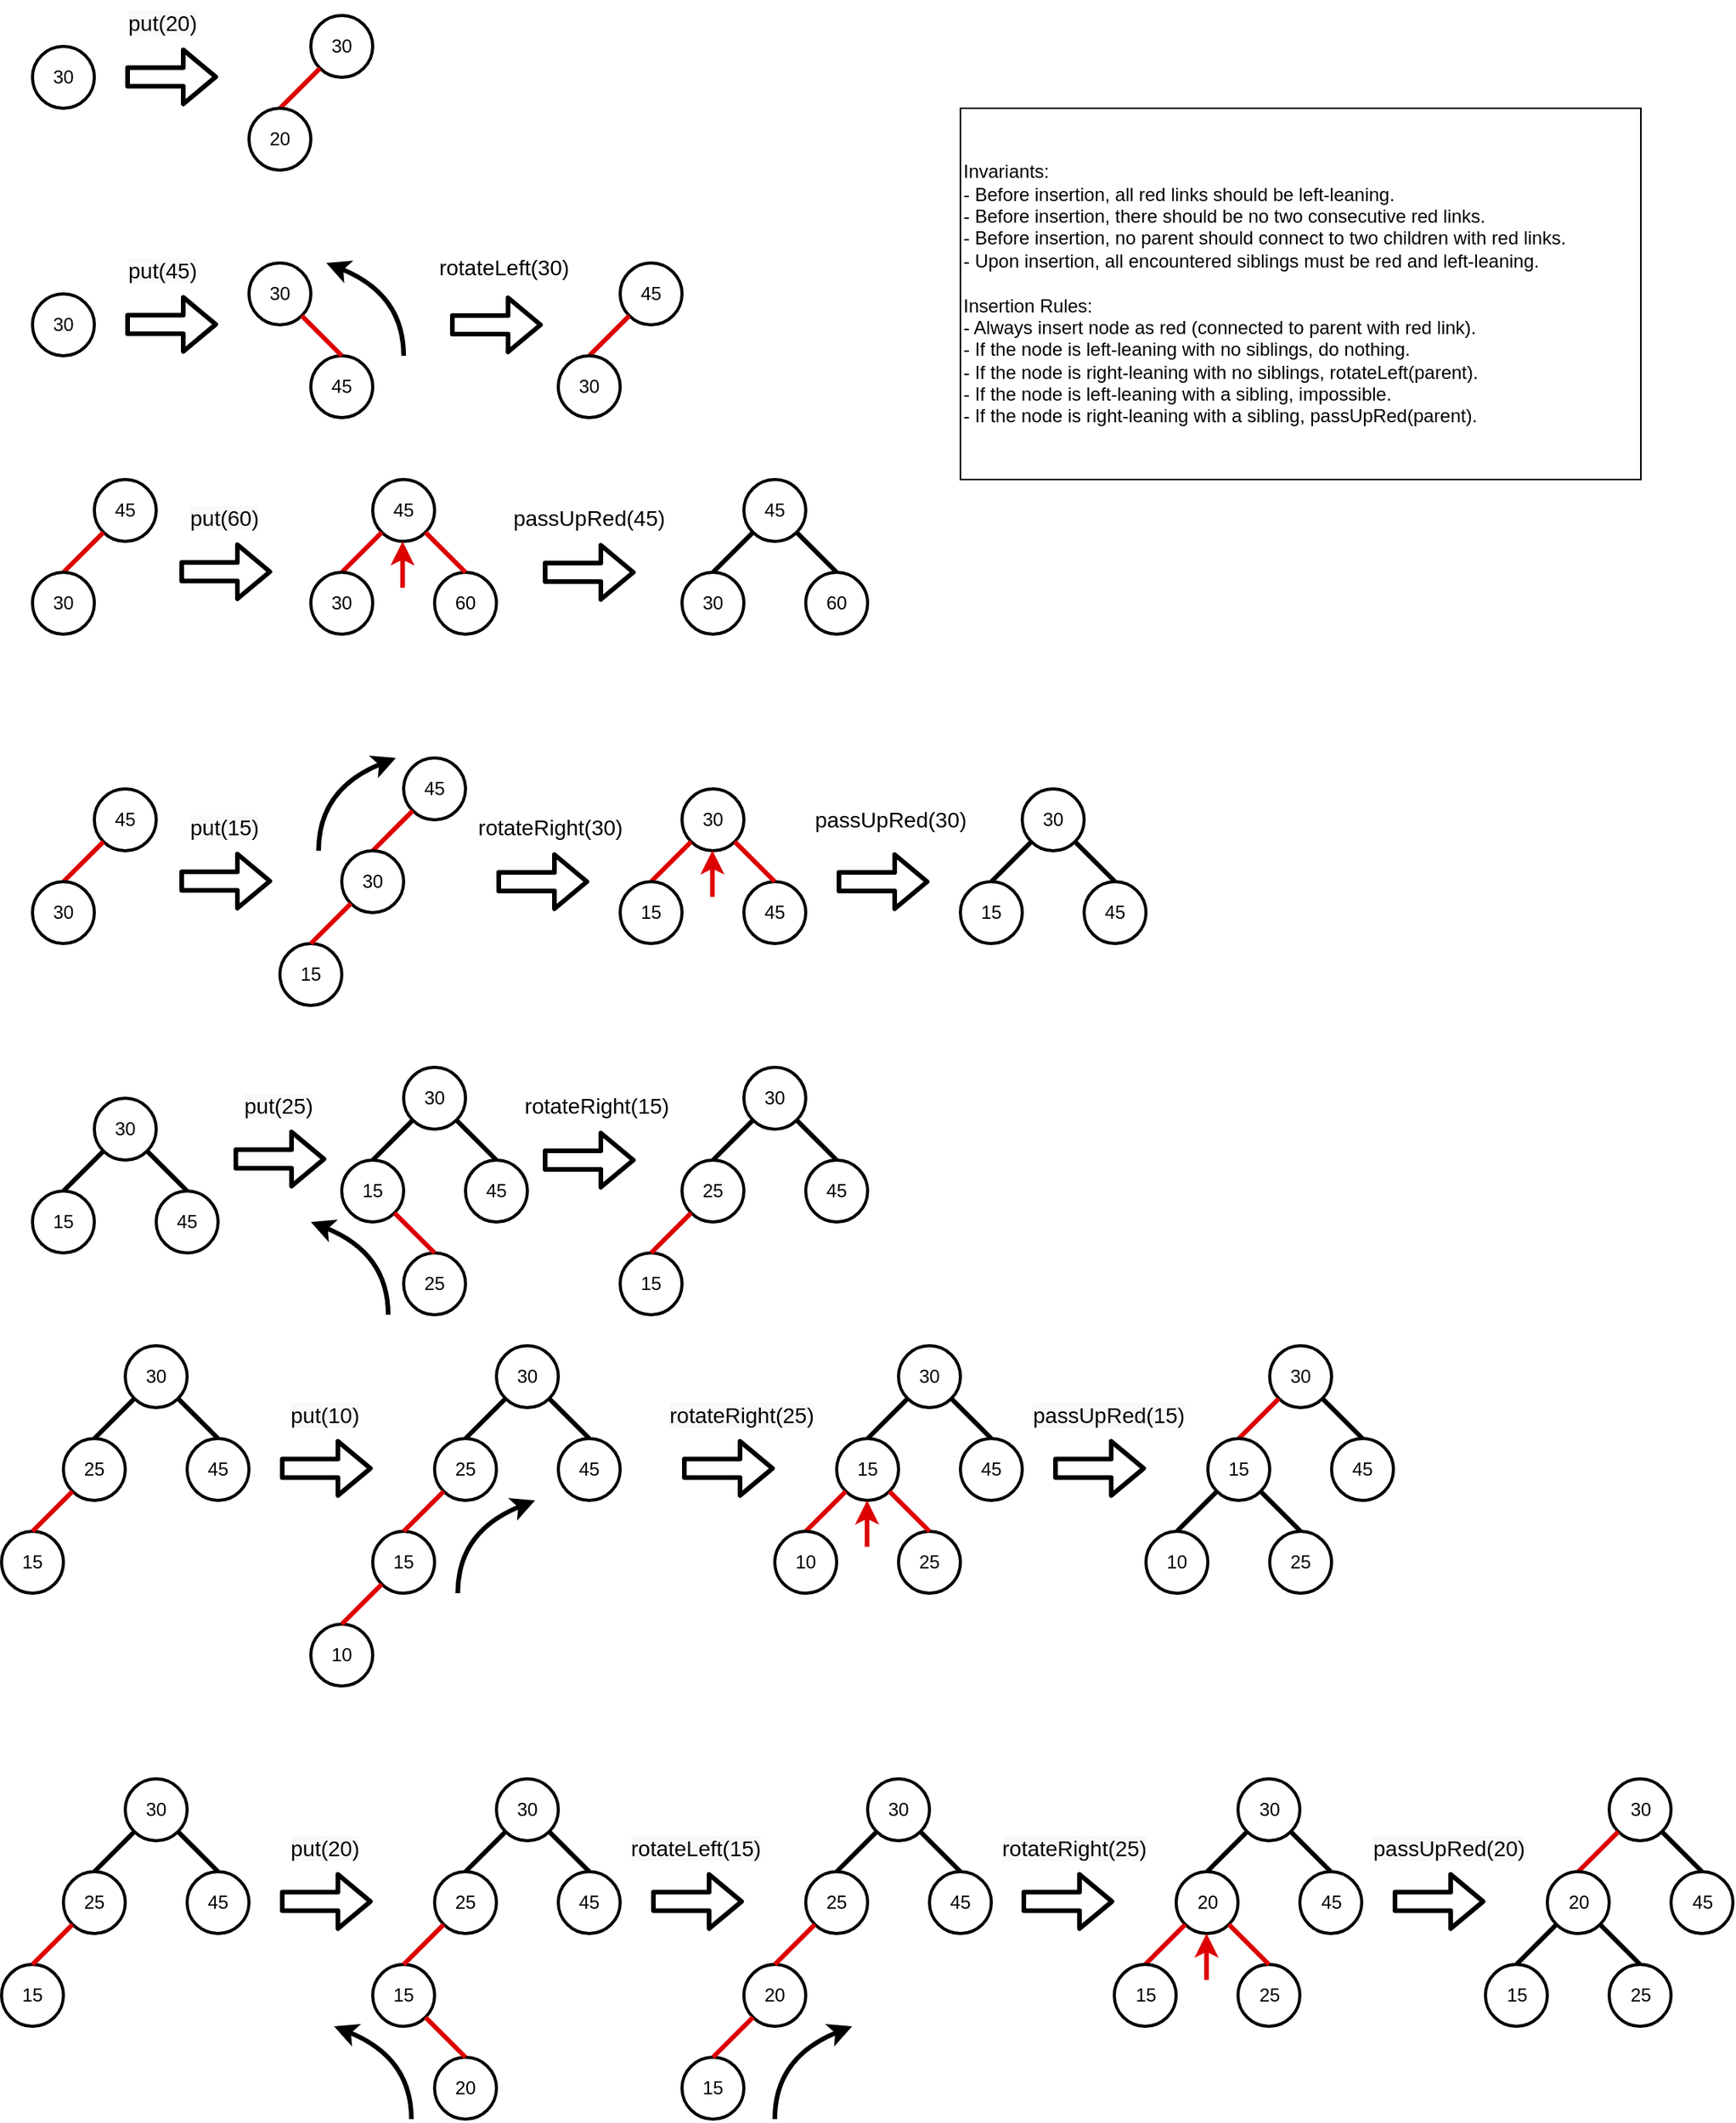 <mxfile version="13.9.9" type="device"><diagram id="bsQMUrDXSN89u2eMuQvf" name="Page-1"><mxGraphModel dx="1943" dy="1231" grid="1" gridSize="10" guides="1" tooltips="1" connect="1" arrows="1" fold="1" page="1" pageScale="1" pageWidth="850" pageHeight="1100" math="0" shadow="0"><root><mxCell id="0"/><mxCell id="1" parent="0"/><mxCell id="Py0vGbKLmFotTB_f6QZf-1" value="30" style="ellipse;whiteSpace=wrap;html=1;aspect=fixed;strokeWidth=2;fillColor=#FFFFFF;" parent="1" vertex="1"><mxGeometry x="180" y="220" width="40" height="40" as="geometry"/></mxCell><mxCell id="Py0vGbKLmFotTB_f6QZf-3" value="45" style="ellipse;whiteSpace=wrap;html=1;aspect=fixed;strokeWidth=2;fillColor=#FFFFFF;" parent="1" vertex="1"><mxGeometry x="220" y="280" width="40" height="40" as="geometry"/></mxCell><mxCell id="Py0vGbKLmFotTB_f6QZf-4" value="" style="endArrow=none;html=1;exitX=1;exitY=1;exitDx=0;exitDy=0;entryX=0.5;entryY=0;entryDx=0;entryDy=0;endSize=6;startSize=6;jumpSize=6;strokeWidth=3;fillColor=#ffcccc;strokeColor=#DD0000;" parent="1" source="Py0vGbKLmFotTB_f6QZf-1" target="Py0vGbKLmFotTB_f6QZf-3" edge="1"><mxGeometry width="50" height="50" relative="1" as="geometry"><mxPoint x="505.142" y="264.142" as="sourcePoint"/><mxPoint x="531" y="290" as="targetPoint"/></mxGeometry></mxCell><mxCell id="Py0vGbKLmFotTB_f6QZf-5" value="" style="curved=1;endArrow=classic;html=1;strokeColor=#000000;strokeWidth=3;" parent="1" edge="1"><mxGeometry width="50" height="50" relative="1" as="geometry"><mxPoint x="280" y="280" as="sourcePoint"/><mxPoint x="230" y="220" as="targetPoint"/><Array as="points"><mxPoint x="280" y="240"/></Array></mxGeometry></mxCell><mxCell id="Py0vGbKLmFotTB_f6QZf-6" value="30" style="ellipse;whiteSpace=wrap;html=1;aspect=fixed;strokeWidth=2;fillColor=#FFFFFF;" parent="1" vertex="1"><mxGeometry x="220" y="60" width="40" height="40" as="geometry"/></mxCell><mxCell id="Py0vGbKLmFotTB_f6QZf-7" value="" style="endArrow=none;html=1;exitX=0;exitY=1;exitDx=0;exitDy=0;entryX=0.5;entryY=0;entryDx=0;entryDy=0;endSize=6;startSize=6;jumpSize=6;strokeWidth=3;fillColor=#ffcccc;strokeColor=#DD0000;" parent="1" source="Py0vGbKLmFotTB_f6QZf-6" target="Py0vGbKLmFotTB_f6QZf-8" edge="1"><mxGeometry width="50" height="50" relative="1" as="geometry"><mxPoint x="189.142" y="100.002" as="sourcePoint"/><mxPoint x="215" y="125.86" as="targetPoint"/></mxGeometry></mxCell><mxCell id="Py0vGbKLmFotTB_f6QZf-8" value="20" style="ellipse;whiteSpace=wrap;html=1;aspect=fixed;strokeWidth=2;fillColor=#FFFFFF;" parent="1" vertex="1"><mxGeometry x="180" y="120" width="40" height="40" as="geometry"/></mxCell><mxCell id="MnmC8dFwxQ4FIdvmhDhU-1" value="" style="shape=flexArrow;endArrow=classic;html=1;strokeColor=#000000;strokeWidth=3;" parent="1" edge="1"><mxGeometry width="50" height="50" relative="1" as="geometry"><mxPoint x="310" y="260.0" as="sourcePoint"/><mxPoint x="370" y="260.0" as="targetPoint"/></mxGeometry></mxCell><mxCell id="MnmC8dFwxQ4FIdvmhDhU-6" value="45" style="ellipse;whiteSpace=wrap;html=1;aspect=fixed;strokeWidth=2;fillColor=#FFFFFF;" parent="1" vertex="1"><mxGeometry x="420" y="220" width="40" height="40" as="geometry"/></mxCell><mxCell id="MnmC8dFwxQ4FIdvmhDhU-7" value="" style="endArrow=none;html=1;exitX=0;exitY=1;exitDx=0;exitDy=0;entryX=0.5;entryY=0;entryDx=0;entryDy=0;endSize=6;startSize=6;jumpSize=6;strokeWidth=3;fillColor=#ffcccc;strokeColor=#DD0000;" parent="1" source="MnmC8dFwxQ4FIdvmhDhU-6" target="MnmC8dFwxQ4FIdvmhDhU-8" edge="1"><mxGeometry width="50" height="50" relative="1" as="geometry"><mxPoint x="389.142" y="260.002" as="sourcePoint"/><mxPoint x="415" y="285.86" as="targetPoint"/></mxGeometry></mxCell><mxCell id="MnmC8dFwxQ4FIdvmhDhU-8" value="30" style="ellipse;whiteSpace=wrap;html=1;aspect=fixed;strokeWidth=2;fillColor=#FFFFFF;" parent="1" vertex="1"><mxGeometry x="380" y="280" width="40" height="40" as="geometry"/></mxCell><mxCell id="MnmC8dFwxQ4FIdvmhDhU-9" value="45" style="ellipse;whiteSpace=wrap;html=1;aspect=fixed;strokeWidth=2;fillColor=#FFFFFF;" parent="1" vertex="1"><mxGeometry x="260" y="360" width="40" height="40" as="geometry"/></mxCell><mxCell id="MnmC8dFwxQ4FIdvmhDhU-10" value="" style="endArrow=none;html=1;exitX=0;exitY=1;exitDx=0;exitDy=0;entryX=0.5;entryY=0;entryDx=0;entryDy=0;endSize=6;startSize=6;jumpSize=6;strokeWidth=3;fillColor=#ffcccc;strokeColor=#DD0000;" parent="1" source="MnmC8dFwxQ4FIdvmhDhU-9" target="MnmC8dFwxQ4FIdvmhDhU-11" edge="1"><mxGeometry width="50" height="50" relative="1" as="geometry"><mxPoint x="229.142" y="400.002" as="sourcePoint"/><mxPoint x="255" y="425.86" as="targetPoint"/></mxGeometry></mxCell><mxCell id="MnmC8dFwxQ4FIdvmhDhU-11" value="30" style="ellipse;whiteSpace=wrap;html=1;aspect=fixed;strokeWidth=2;fillColor=#FFFFFF;" parent="1" vertex="1"><mxGeometry x="220" y="420" width="40" height="40" as="geometry"/></mxCell><mxCell id="MnmC8dFwxQ4FIdvmhDhU-12" value="60" style="ellipse;whiteSpace=wrap;html=1;aspect=fixed;strokeWidth=2;fillColor=#FFFFFF;" parent="1" vertex="1"><mxGeometry x="300" y="420" width="40" height="40" as="geometry"/></mxCell><mxCell id="MnmC8dFwxQ4FIdvmhDhU-13" value="" style="endArrow=none;html=1;exitX=1;exitY=1;exitDx=0;exitDy=0;entryX=0.5;entryY=0;entryDx=0;entryDy=0;endSize=6;startSize=6;jumpSize=6;strokeWidth=3;fillColor=#ffcccc;strokeColor=#DD0000;" parent="1" source="MnmC8dFwxQ4FIdvmhDhU-9" target="MnmC8dFwxQ4FIdvmhDhU-12" edge="1"><mxGeometry width="50" height="50" relative="1" as="geometry"><mxPoint x="300.002" y="394.142" as="sourcePoint"/><mxPoint x="616.86" y="430" as="targetPoint"/></mxGeometry></mxCell><mxCell id="MnmC8dFwxQ4FIdvmhDhU-14" value="" style="shape=flexArrow;endArrow=classic;html=1;strokeColor=#000000;strokeWidth=3;" parent="1" edge="1"><mxGeometry width="50" height="50" relative="1" as="geometry"><mxPoint x="370" y="420" as="sourcePoint"/><mxPoint x="430" y="420" as="targetPoint"/></mxGeometry></mxCell><mxCell id="MnmC8dFwxQ4FIdvmhDhU-15" value="45" style="ellipse;whiteSpace=wrap;html=1;aspect=fixed;strokeWidth=2;fillColor=#FFFFFF;" parent="1" vertex="1"><mxGeometry x="500" y="360" width="40" height="40" as="geometry"/></mxCell><mxCell id="MnmC8dFwxQ4FIdvmhDhU-16" value="" style="endArrow=none;html=1;exitX=0;exitY=1;exitDx=0;exitDy=0;entryX=0.5;entryY=0;entryDx=0;entryDy=0;endSize=6;startSize=6;jumpSize=6;strokeWidth=3;fillColor=#ffcccc;" parent="1" source="MnmC8dFwxQ4FIdvmhDhU-15" target="MnmC8dFwxQ4FIdvmhDhU-17" edge="1"><mxGeometry width="50" height="50" relative="1" as="geometry"><mxPoint x="469.142" y="400.002" as="sourcePoint"/><mxPoint x="495" y="425.86" as="targetPoint"/></mxGeometry></mxCell><mxCell id="MnmC8dFwxQ4FIdvmhDhU-17" value="30" style="ellipse;whiteSpace=wrap;html=1;aspect=fixed;strokeWidth=2;fillColor=#FFFFFF;" parent="1" vertex="1"><mxGeometry x="460" y="420" width="40" height="40" as="geometry"/></mxCell><mxCell id="MnmC8dFwxQ4FIdvmhDhU-18" value="60" style="ellipse;whiteSpace=wrap;html=1;aspect=fixed;strokeWidth=2;fillColor=#FFFFFF;" parent="1" vertex="1"><mxGeometry x="540" y="420" width="40" height="40" as="geometry"/></mxCell><mxCell id="MnmC8dFwxQ4FIdvmhDhU-19" value="" style="endArrow=none;html=1;exitX=1;exitY=1;exitDx=0;exitDy=0;entryX=0.5;entryY=0;entryDx=0;entryDy=0;endSize=6;startSize=6;jumpSize=6;strokeWidth=3;fillColor=#ffcccc;" parent="1" source="MnmC8dFwxQ4FIdvmhDhU-15" target="MnmC8dFwxQ4FIdvmhDhU-18" edge="1"><mxGeometry width="50" height="50" relative="1" as="geometry"><mxPoint x="540.002" y="394.142" as="sourcePoint"/><mxPoint x="856.86" y="430" as="targetPoint"/></mxGeometry></mxCell><mxCell id="MnmC8dFwxQ4FIdvmhDhU-20" value="&lt;font style=&quot;font-size: 14px&quot;&gt;rotateLeft(30)&lt;/font&gt;" style="text;html=1;fillColor=none;align=center;verticalAlign=middle;whiteSpace=wrap;rounded=0;strokeWidth=1;" parent="1" vertex="1"><mxGeometry x="300" y="213" width="90" height="20" as="geometry"/></mxCell><mxCell id="MnmC8dFwxQ4FIdvmhDhU-21" value="&lt;font style=&quot;font-size: 14px&quot;&gt;passUpRed(45)&lt;/font&gt;" style="text;html=1;fillColor=none;align=center;verticalAlign=middle;whiteSpace=wrap;rounded=0;strokeWidth=1;" parent="1" vertex="1"><mxGeometry x="345" y="374.81" width="110" height="20" as="geometry"/></mxCell><mxCell id="bPNF3fMHdwWxDOFs5Jxe-2" value="45" style="ellipse;whiteSpace=wrap;html=1;aspect=fixed;strokeWidth=2;fillColor=#FFFFFF;" parent="1" vertex="1"><mxGeometry x="280" y="540" width="40" height="40" as="geometry"/></mxCell><mxCell id="bPNF3fMHdwWxDOFs5Jxe-3" value="" style="endArrow=none;html=1;exitX=0;exitY=1;exitDx=0;exitDy=0;entryX=0.5;entryY=0;entryDx=0;entryDy=0;endSize=6;startSize=6;jumpSize=6;strokeWidth=3;fillColor=#ffcccc;strokeColor=#DD0000;" parent="1" source="bPNF3fMHdwWxDOFs5Jxe-2" target="bPNF3fMHdwWxDOFs5Jxe-4" edge="1"><mxGeometry width="50" height="50" relative="1" as="geometry"><mxPoint x="249.142" y="580.002" as="sourcePoint"/><mxPoint x="275" y="605.86" as="targetPoint"/></mxGeometry></mxCell><mxCell id="bPNF3fMHdwWxDOFs5Jxe-4" value="30" style="ellipse;whiteSpace=wrap;html=1;aspect=fixed;strokeWidth=2;fillColor=#FFFFFF;" parent="1" vertex="1"><mxGeometry x="240" y="600" width="40" height="40" as="geometry"/></mxCell><mxCell id="bPNF3fMHdwWxDOFs5Jxe-5" value="15" style="ellipse;whiteSpace=wrap;html=1;aspect=fixed;strokeWidth=2;fillColor=#FFFFFF;" parent="1" vertex="1"><mxGeometry x="200" y="660" width="40" height="40" as="geometry"/></mxCell><mxCell id="bPNF3fMHdwWxDOFs5Jxe-6" value="" style="endArrow=none;html=1;exitX=0;exitY=1;exitDx=0;exitDy=0;entryX=0.5;entryY=0;entryDx=0;entryDy=0;endSize=6;startSize=6;jumpSize=6;strokeWidth=3;fillColor=#ffcccc;strokeColor=#DD0000;" parent="1" source="bPNF3fMHdwWxDOFs5Jxe-4" target="bPNF3fMHdwWxDOFs5Jxe-5" edge="1"><mxGeometry width="50" height="50" relative="1" as="geometry"><mxPoint x="295.858" y="584.142" as="sourcePoint"/><mxPoint x="270" y="610" as="targetPoint"/></mxGeometry></mxCell><mxCell id="bPNF3fMHdwWxDOFs5Jxe-7" value="" style="shape=flexArrow;endArrow=classic;html=1;strokeColor=#000000;strokeWidth=3;" parent="1" edge="1"><mxGeometry width="50" height="50" relative="1" as="geometry"><mxPoint x="340" y="620" as="sourcePoint"/><mxPoint x="400" y="620" as="targetPoint"/></mxGeometry></mxCell><mxCell id="bPNF3fMHdwWxDOFs5Jxe-8" value="&lt;font style=&quot;font-size: 14px&quot;&gt;rotateRight(30)&lt;/font&gt;" style="text;html=1;fillColor=none;align=center;verticalAlign=middle;whiteSpace=wrap;rounded=0;strokeWidth=1;" parent="1" vertex="1"><mxGeometry x="320" y="574.81" width="110" height="20" as="geometry"/></mxCell><mxCell id="bPNF3fMHdwWxDOFs5Jxe-9" value="30" style="ellipse;whiteSpace=wrap;html=1;aspect=fixed;strokeWidth=2;fillColor=#FFFFFF;" parent="1" vertex="1"><mxGeometry x="460" y="560" width="40" height="40" as="geometry"/></mxCell><mxCell id="bPNF3fMHdwWxDOFs5Jxe-10" value="" style="endArrow=none;html=1;exitX=0;exitY=1;exitDx=0;exitDy=0;entryX=0.5;entryY=0;entryDx=0;entryDy=0;endSize=6;startSize=6;jumpSize=6;strokeWidth=3;fillColor=#ffcccc;strokeColor=#DD0000;" parent="1" source="bPNF3fMHdwWxDOFs5Jxe-9" target="bPNF3fMHdwWxDOFs5Jxe-11" edge="1"><mxGeometry width="50" height="50" relative="1" as="geometry"><mxPoint x="429.142" y="600.002" as="sourcePoint"/><mxPoint x="455" y="625.86" as="targetPoint"/></mxGeometry></mxCell><mxCell id="bPNF3fMHdwWxDOFs5Jxe-11" value="15" style="ellipse;whiteSpace=wrap;html=1;aspect=fixed;strokeWidth=2;fillColor=#FFFFFF;" parent="1" vertex="1"><mxGeometry x="420" y="620" width="40" height="40" as="geometry"/></mxCell><mxCell id="bPNF3fMHdwWxDOFs5Jxe-12" value="45" style="ellipse;whiteSpace=wrap;html=1;aspect=fixed;strokeWidth=2;fillColor=#FFFFFF;" parent="1" vertex="1"><mxGeometry x="500" y="620" width="40" height="40" as="geometry"/></mxCell><mxCell id="bPNF3fMHdwWxDOFs5Jxe-13" value="" style="endArrow=none;html=1;exitX=1;exitY=1;exitDx=0;exitDy=0;entryX=0.5;entryY=0;entryDx=0;entryDy=0;endSize=6;startSize=6;jumpSize=6;strokeWidth=3;fillColor=#ffcccc;strokeColor=#DD0000;" parent="1" source="bPNF3fMHdwWxDOFs5Jxe-9" target="bPNF3fMHdwWxDOFs5Jxe-12" edge="1"><mxGeometry width="50" height="50" relative="1" as="geometry"><mxPoint x="500.002" y="594.142" as="sourcePoint"/><mxPoint x="816.86" y="630" as="targetPoint"/></mxGeometry></mxCell><mxCell id="bPNF3fMHdwWxDOFs5Jxe-14" value="" style="shape=flexArrow;endArrow=classic;html=1;strokeColor=#000000;strokeWidth=3;" parent="1" edge="1"><mxGeometry width="50" height="50" relative="1" as="geometry"><mxPoint x="560" y="620" as="sourcePoint"/><mxPoint x="620" y="620" as="targetPoint"/></mxGeometry></mxCell><mxCell id="bPNF3fMHdwWxDOFs5Jxe-15" value="30" style="ellipse;whiteSpace=wrap;html=1;aspect=fixed;strokeWidth=2;fillColor=#FFFFFF;" parent="1" vertex="1"><mxGeometry x="680" y="560" width="40" height="40" as="geometry"/></mxCell><mxCell id="bPNF3fMHdwWxDOFs5Jxe-16" value="" style="endArrow=none;html=1;exitX=0;exitY=1;exitDx=0;exitDy=0;entryX=0.5;entryY=0;entryDx=0;entryDy=0;endSize=6;startSize=6;jumpSize=6;strokeWidth=3;fillColor=#ffcccc;" parent="1" source="bPNF3fMHdwWxDOFs5Jxe-15" target="bPNF3fMHdwWxDOFs5Jxe-17" edge="1"><mxGeometry width="50" height="50" relative="1" as="geometry"><mxPoint x="649.142" y="600.002" as="sourcePoint"/><mxPoint x="675" y="625.86" as="targetPoint"/></mxGeometry></mxCell><mxCell id="bPNF3fMHdwWxDOFs5Jxe-17" value="15" style="ellipse;whiteSpace=wrap;html=1;aspect=fixed;strokeWidth=2;fillColor=#FFFFFF;" parent="1" vertex="1"><mxGeometry x="640" y="620" width="40" height="40" as="geometry"/></mxCell><mxCell id="bPNF3fMHdwWxDOFs5Jxe-18" value="45" style="ellipse;whiteSpace=wrap;html=1;aspect=fixed;strokeWidth=2;fillColor=#FFFFFF;" parent="1" vertex="1"><mxGeometry x="720" y="620" width="40" height="40" as="geometry"/></mxCell><mxCell id="bPNF3fMHdwWxDOFs5Jxe-19" value="" style="endArrow=none;html=1;exitX=1;exitY=1;exitDx=0;exitDy=0;entryX=0.5;entryY=0;entryDx=0;entryDy=0;endSize=6;startSize=6;jumpSize=6;strokeWidth=3;fillColor=#ffcccc;" parent="1" source="bPNF3fMHdwWxDOFs5Jxe-15" target="bPNF3fMHdwWxDOFs5Jxe-18" edge="1"><mxGeometry width="50" height="50" relative="1" as="geometry"><mxPoint x="720.002" y="594.142" as="sourcePoint"/><mxPoint x="1036.86" y="630" as="targetPoint"/></mxGeometry></mxCell><mxCell id="bPNF3fMHdwWxDOFs5Jxe-20" value="&lt;font style=&quot;font-size: 14px&quot;&gt;passUpRed(30)&lt;/font&gt;" style="text;html=1;fillColor=none;align=center;verticalAlign=middle;whiteSpace=wrap;rounded=0;strokeWidth=1;" parent="1" vertex="1"><mxGeometry x="540" y="570" width="110" height="20" as="geometry"/></mxCell><mxCell id="bPNF3fMHdwWxDOFs5Jxe-37" value="30" style="ellipse;whiteSpace=wrap;html=1;aspect=fixed;strokeWidth=2;fillColor=#FFFFFF;" parent="1" vertex="1"><mxGeometry x="40" y="80" width="40" height="40" as="geometry"/></mxCell><mxCell id="bPNF3fMHdwWxDOFs5Jxe-38" value="" style="shape=flexArrow;endArrow=classic;html=1;strokeColor=#000000;strokeWidth=3;" parent="1" edge="1"><mxGeometry width="50" height="50" relative="1" as="geometry"><mxPoint x="100" y="99.71" as="sourcePoint"/><mxPoint x="160" y="99.71" as="targetPoint"/></mxGeometry></mxCell><mxCell id="bPNF3fMHdwWxDOFs5Jxe-39" value="&lt;span style=&quot;color: rgb(0 , 0 , 0) ; font-family: &amp;#34;helvetica&amp;#34; ; font-size: 14px ; font-style: normal ; font-weight: 400 ; letter-spacing: normal ; text-align: center ; text-indent: 0px ; text-transform: none ; word-spacing: 0px ; background-color: rgb(248 , 249 , 250) ; display: inline ; float: none&quot;&gt;put(20)&lt;/span&gt;" style="text;whiteSpace=wrap;html=1;" parent="1" vertex="1"><mxGeometry x="100" y="50" width="50" height="30" as="geometry"/></mxCell><mxCell id="bPNF3fMHdwWxDOFs5Jxe-40" value="30" style="ellipse;whiteSpace=wrap;html=1;aspect=fixed;strokeWidth=2;fillColor=#FFFFFF;" parent="1" vertex="1"><mxGeometry x="40" y="240" width="40" height="40" as="geometry"/></mxCell><mxCell id="bPNF3fMHdwWxDOFs5Jxe-41" value="" style="shape=flexArrow;endArrow=classic;html=1;strokeColor=#000000;strokeWidth=3;" parent="1" edge="1"><mxGeometry width="50" height="50" relative="1" as="geometry"><mxPoint x="100" y="259.71" as="sourcePoint"/><mxPoint x="160" y="259.71" as="targetPoint"/></mxGeometry></mxCell><mxCell id="bPNF3fMHdwWxDOFs5Jxe-42" value="&lt;span style=&quot;color: rgb(0 , 0 , 0) ; font-family: &amp;#34;helvetica&amp;#34; ; font-size: 14px ; font-style: normal ; font-weight: 400 ; letter-spacing: normal ; text-align: center ; text-indent: 0px ; text-transform: none ; word-spacing: 0px ; background-color: rgb(248 , 249 , 250) ; display: inline ; float: none&quot;&gt;put(45)&lt;/span&gt;" style="text;whiteSpace=wrap;html=1;" parent="1" vertex="1"><mxGeometry x="100" y="210" width="50" height="30" as="geometry"/></mxCell><mxCell id="bPNF3fMHdwWxDOFs5Jxe-43" value="45" style="ellipse;whiteSpace=wrap;html=1;aspect=fixed;strokeWidth=2;fillColor=#FFFFFF;" parent="1" vertex="1"><mxGeometry x="80" y="360" width="40" height="40" as="geometry"/></mxCell><mxCell id="bPNF3fMHdwWxDOFs5Jxe-44" value="" style="endArrow=none;html=1;exitX=0;exitY=1;exitDx=0;exitDy=0;entryX=0.5;entryY=0;entryDx=0;entryDy=0;endSize=6;startSize=6;jumpSize=6;strokeWidth=3;fillColor=#ffcccc;strokeColor=#DD0000;" parent="1" source="bPNF3fMHdwWxDOFs5Jxe-43" target="bPNF3fMHdwWxDOFs5Jxe-45" edge="1"><mxGeometry width="50" height="50" relative="1" as="geometry"><mxPoint x="49.142" y="400.002" as="sourcePoint"/><mxPoint x="75" y="425.86" as="targetPoint"/></mxGeometry></mxCell><mxCell id="bPNF3fMHdwWxDOFs5Jxe-45" value="30" style="ellipse;whiteSpace=wrap;html=1;aspect=fixed;strokeWidth=2;fillColor=#FFFFFF;" parent="1" vertex="1"><mxGeometry x="40" y="420" width="40" height="40" as="geometry"/></mxCell><mxCell id="bPNF3fMHdwWxDOFs5Jxe-46" value="" style="shape=flexArrow;endArrow=classic;html=1;strokeColor=#000000;strokeWidth=3;" parent="1" edge="1"><mxGeometry width="50" height="50" relative="1" as="geometry"><mxPoint x="135" y="419.6" as="sourcePoint"/><mxPoint x="195" y="419.6" as="targetPoint"/></mxGeometry></mxCell><mxCell id="bPNF3fMHdwWxDOFs5Jxe-47" value="&lt;span style=&quot;color: rgb(0 , 0 , 0) ; font-family: &amp;#34;helvetica&amp;#34; ; font-size: 14px ; font-style: normal ; font-weight: 400 ; letter-spacing: normal ; text-align: center ; text-indent: 0px ; text-transform: none ; word-spacing: 0px ; background-color: rgb(248 , 249 , 250) ; display: inline ; float: none&quot;&gt;put(60)&lt;/span&gt;" style="text;whiteSpace=wrap;html=1;" parent="1" vertex="1"><mxGeometry x="140" y="369.81" width="50" height="30" as="geometry"/></mxCell><mxCell id="bPNF3fMHdwWxDOFs5Jxe-49" value="45" style="ellipse;whiteSpace=wrap;html=1;aspect=fixed;strokeWidth=2;fillColor=#FFFFFF;" parent="1" vertex="1"><mxGeometry x="80" y="560" width="40" height="40" as="geometry"/></mxCell><mxCell id="bPNF3fMHdwWxDOFs5Jxe-50" value="" style="endArrow=none;html=1;exitX=0;exitY=1;exitDx=0;exitDy=0;entryX=0.5;entryY=0;entryDx=0;entryDy=0;endSize=6;startSize=6;jumpSize=6;strokeWidth=3;fillColor=#ffcccc;strokeColor=#DD0000;" parent="1" source="bPNF3fMHdwWxDOFs5Jxe-49" target="bPNF3fMHdwWxDOFs5Jxe-51" edge="1"><mxGeometry width="50" height="50" relative="1" as="geometry"><mxPoint x="49.142" y="600.002" as="sourcePoint"/><mxPoint x="75" y="625.86" as="targetPoint"/></mxGeometry></mxCell><mxCell id="bPNF3fMHdwWxDOFs5Jxe-51" value="30" style="ellipse;whiteSpace=wrap;html=1;aspect=fixed;strokeWidth=2;fillColor=#FFFFFF;" parent="1" vertex="1"><mxGeometry x="40" y="620" width="40" height="40" as="geometry"/></mxCell><mxCell id="bPNF3fMHdwWxDOFs5Jxe-52" value="" style="shape=flexArrow;endArrow=classic;html=1;strokeColor=#000000;strokeWidth=3;" parent="1" edge="1"><mxGeometry width="50" height="50" relative="1" as="geometry"><mxPoint x="135" y="619.6" as="sourcePoint"/><mxPoint x="195" y="619.6" as="targetPoint"/></mxGeometry></mxCell><mxCell id="bPNF3fMHdwWxDOFs5Jxe-53" value="&lt;span style=&quot;color: rgb(0 , 0 , 0) ; font-family: &amp;#34;helvetica&amp;#34; ; font-size: 14px ; font-style: normal ; font-weight: 400 ; letter-spacing: normal ; text-align: center ; text-indent: 0px ; text-transform: none ; word-spacing: 0px ; background-color: rgb(248 , 249 , 250) ; display: inline ; float: none&quot;&gt;put(15)&lt;/span&gt;" style="text;whiteSpace=wrap;html=1;" parent="1" vertex="1"><mxGeometry x="140" y="569.81" width="50" height="30" as="geometry"/></mxCell><mxCell id="bPNF3fMHdwWxDOFs5Jxe-59" value="30" style="ellipse;whiteSpace=wrap;html=1;aspect=fixed;strokeWidth=2;fillColor=#FFFFFF;" parent="1" vertex="1"><mxGeometry x="80" y="760" width="40" height="40" as="geometry"/></mxCell><mxCell id="bPNF3fMHdwWxDOFs5Jxe-60" value="" style="endArrow=none;html=1;exitX=0;exitY=1;exitDx=0;exitDy=0;entryX=0.5;entryY=0;entryDx=0;entryDy=0;endSize=6;startSize=6;jumpSize=6;strokeWidth=3;fillColor=#ffcccc;" parent="1" source="bPNF3fMHdwWxDOFs5Jxe-59" target="bPNF3fMHdwWxDOFs5Jxe-61" edge="1"><mxGeometry width="50" height="50" relative="1" as="geometry"><mxPoint x="49.142" y="800.002" as="sourcePoint"/><mxPoint x="75" y="825.86" as="targetPoint"/></mxGeometry></mxCell><mxCell id="bPNF3fMHdwWxDOFs5Jxe-61" value="15" style="ellipse;whiteSpace=wrap;html=1;aspect=fixed;strokeWidth=2;fillColor=#FFFFFF;" parent="1" vertex="1"><mxGeometry x="40" y="820" width="40" height="40" as="geometry"/></mxCell><mxCell id="bPNF3fMHdwWxDOFs5Jxe-62" value="45" style="ellipse;whiteSpace=wrap;html=1;aspect=fixed;strokeWidth=2;fillColor=#FFFFFF;" parent="1" vertex="1"><mxGeometry x="120" y="820" width="40" height="40" as="geometry"/></mxCell><mxCell id="bPNF3fMHdwWxDOFs5Jxe-63" value="" style="endArrow=none;html=1;exitX=1;exitY=1;exitDx=0;exitDy=0;entryX=0.5;entryY=0;entryDx=0;entryDy=0;endSize=6;startSize=6;jumpSize=6;strokeWidth=3;fillColor=#ffcccc;" parent="1" source="bPNF3fMHdwWxDOFs5Jxe-59" target="bPNF3fMHdwWxDOFs5Jxe-62" edge="1"><mxGeometry width="50" height="50" relative="1" as="geometry"><mxPoint x="120.002" y="794.142" as="sourcePoint"/><mxPoint x="436.86" y="830" as="targetPoint"/></mxGeometry></mxCell><mxCell id="bPNF3fMHdwWxDOFs5Jxe-64" value="" style="shape=flexArrow;endArrow=classic;html=1;strokeColor=#000000;strokeWidth=3;" parent="1" edge="1"><mxGeometry width="50" height="50" relative="1" as="geometry"><mxPoint x="170" y="799.31" as="sourcePoint"/><mxPoint x="230" y="799.31" as="targetPoint"/></mxGeometry></mxCell><mxCell id="bPNF3fMHdwWxDOFs5Jxe-65" value="&lt;span style=&quot;color: rgb(0 , 0 , 0) ; font-family: &amp;#34;helvetica&amp;#34; ; font-size: 14px ; font-style: normal ; font-weight: 400 ; letter-spacing: normal ; text-align: center ; text-indent: 0px ; text-transform: none ; word-spacing: 0px ; background-color: rgb(248 , 249 , 250) ; display: inline ; float: none&quot;&gt;put(25)&lt;/span&gt;" style="text;whiteSpace=wrap;html=1;" parent="1" vertex="1"><mxGeometry x="175" y="750" width="50" height="30" as="geometry"/></mxCell><mxCell id="bPNF3fMHdwWxDOFs5Jxe-66" value="30" style="ellipse;whiteSpace=wrap;html=1;aspect=fixed;strokeWidth=2;fillColor=#FFFFFF;" parent="1" vertex="1"><mxGeometry x="280" y="740" width="40" height="40" as="geometry"/></mxCell><mxCell id="bPNF3fMHdwWxDOFs5Jxe-67" value="" style="endArrow=none;html=1;exitX=0;exitY=1;exitDx=0;exitDy=0;entryX=0.5;entryY=0;entryDx=0;entryDy=0;endSize=6;startSize=6;jumpSize=6;strokeWidth=3;fillColor=#ffcccc;" parent="1" source="bPNF3fMHdwWxDOFs5Jxe-66" target="bPNF3fMHdwWxDOFs5Jxe-68" edge="1"><mxGeometry width="50" height="50" relative="1" as="geometry"><mxPoint x="249.142" y="780.002" as="sourcePoint"/><mxPoint x="275" y="805.86" as="targetPoint"/></mxGeometry></mxCell><mxCell id="bPNF3fMHdwWxDOFs5Jxe-68" value="15" style="ellipse;whiteSpace=wrap;html=1;aspect=fixed;strokeWidth=2;fillColor=#FFFFFF;" parent="1" vertex="1"><mxGeometry x="240" y="800" width="40" height="40" as="geometry"/></mxCell><mxCell id="bPNF3fMHdwWxDOFs5Jxe-69" value="45" style="ellipse;whiteSpace=wrap;html=1;aspect=fixed;strokeWidth=2;fillColor=#FFFFFF;" parent="1" vertex="1"><mxGeometry x="320" y="800" width="40" height="40" as="geometry"/></mxCell><mxCell id="bPNF3fMHdwWxDOFs5Jxe-70" value="" style="endArrow=none;html=1;exitX=1;exitY=1;exitDx=0;exitDy=0;entryX=0.5;entryY=0;entryDx=0;entryDy=0;endSize=6;startSize=6;jumpSize=6;strokeWidth=3;fillColor=#ffcccc;" parent="1" source="bPNF3fMHdwWxDOFs5Jxe-66" target="bPNF3fMHdwWxDOFs5Jxe-69" edge="1"><mxGeometry width="50" height="50" relative="1" as="geometry"><mxPoint x="320.002" y="774.142" as="sourcePoint"/><mxPoint x="636.86" y="810" as="targetPoint"/></mxGeometry></mxCell><mxCell id="bPNF3fMHdwWxDOFs5Jxe-71" value="25" style="ellipse;whiteSpace=wrap;html=1;aspect=fixed;strokeWidth=2;fillColor=#FFFFFF;" parent="1" vertex="1"><mxGeometry x="280" y="860" width="40" height="40" as="geometry"/></mxCell><mxCell id="bPNF3fMHdwWxDOFs5Jxe-72" value="" style="endArrow=none;html=1;exitX=1;exitY=1;exitDx=0;exitDy=0;entryX=0.5;entryY=0;entryDx=0;entryDy=0;endSize=6;startSize=6;jumpSize=6;strokeWidth=3;fillColor=#ffcccc;strokeColor=#DD0000;" parent="1" source="bPNF3fMHdwWxDOFs5Jxe-68" target="bPNF3fMHdwWxDOFs5Jxe-71" edge="1"><mxGeometry width="50" height="50" relative="1" as="geometry"><mxPoint x="274.142" y="840.002" as="sourcePoint"/><mxPoint x="596.86" y="875.86" as="targetPoint"/></mxGeometry></mxCell><mxCell id="bPNF3fMHdwWxDOFs5Jxe-73" value="" style="shape=flexArrow;endArrow=classic;html=1;strokeColor=#000000;strokeWidth=3;" parent="1" edge="1"><mxGeometry width="50" height="50" relative="1" as="geometry"><mxPoint x="370" y="800" as="sourcePoint"/><mxPoint x="430" y="800" as="targetPoint"/></mxGeometry></mxCell><mxCell id="bPNF3fMHdwWxDOFs5Jxe-74" value="&lt;font style=&quot;font-size: 14px&quot;&gt;rotateRight(15)&lt;/font&gt;" style="text;html=1;fillColor=none;align=center;verticalAlign=middle;whiteSpace=wrap;rounded=0;strokeWidth=1;" parent="1" vertex="1"><mxGeometry x="350" y="755" width="110" height="20" as="geometry"/></mxCell><mxCell id="bPNF3fMHdwWxDOFs5Jxe-75" value="30" style="ellipse;whiteSpace=wrap;html=1;aspect=fixed;strokeWidth=2;fillColor=#FFFFFF;" parent="1" vertex="1"><mxGeometry x="500" y="740" width="40" height="40" as="geometry"/></mxCell><mxCell id="bPNF3fMHdwWxDOFs5Jxe-76" value="" style="endArrow=none;html=1;exitX=0;exitY=1;exitDx=0;exitDy=0;entryX=0.5;entryY=0;entryDx=0;entryDy=0;endSize=6;startSize=6;jumpSize=6;strokeWidth=3;fillColor=#ffcccc;" parent="1" source="bPNF3fMHdwWxDOFs5Jxe-75" target="bPNF3fMHdwWxDOFs5Jxe-77" edge="1"><mxGeometry width="50" height="50" relative="1" as="geometry"><mxPoint x="469.142" y="780.002" as="sourcePoint"/><mxPoint x="495" y="805.86" as="targetPoint"/></mxGeometry></mxCell><mxCell id="bPNF3fMHdwWxDOFs5Jxe-77" value="25" style="ellipse;whiteSpace=wrap;html=1;aspect=fixed;strokeWidth=2;fillColor=#FFFFFF;" parent="1" vertex="1"><mxGeometry x="460" y="800" width="40" height="40" as="geometry"/></mxCell><mxCell id="bPNF3fMHdwWxDOFs5Jxe-78" value="45" style="ellipse;whiteSpace=wrap;html=1;aspect=fixed;strokeWidth=2;fillColor=#FFFFFF;" parent="1" vertex="1"><mxGeometry x="540" y="800" width="40" height="40" as="geometry"/></mxCell><mxCell id="bPNF3fMHdwWxDOFs5Jxe-79" value="" style="endArrow=none;html=1;exitX=1;exitY=1;exitDx=0;exitDy=0;entryX=0.5;entryY=0;entryDx=0;entryDy=0;endSize=6;startSize=6;jumpSize=6;strokeWidth=3;fillColor=#ffcccc;" parent="1" source="bPNF3fMHdwWxDOFs5Jxe-75" target="bPNF3fMHdwWxDOFs5Jxe-78" edge="1"><mxGeometry width="50" height="50" relative="1" as="geometry"><mxPoint x="540.002" y="774.142" as="sourcePoint"/><mxPoint x="856.86" y="810" as="targetPoint"/></mxGeometry></mxCell><mxCell id="bPNF3fMHdwWxDOFs5Jxe-80" value="15" style="ellipse;whiteSpace=wrap;html=1;aspect=fixed;strokeWidth=2;fillColor=#FFFFFF;" parent="1" vertex="1"><mxGeometry x="420" y="860" width="40" height="40" as="geometry"/></mxCell><mxCell id="bPNF3fMHdwWxDOFs5Jxe-81" value="" style="endArrow=none;html=1;entryX=0.5;entryY=0;entryDx=0;entryDy=0;endSize=6;startSize=6;jumpSize=6;strokeWidth=3;fillColor=#ffcccc;strokeColor=#DD0000;exitX=0;exitY=1;exitDx=0;exitDy=0;" parent="1" source="bPNF3fMHdwWxDOFs5Jxe-77" target="bPNF3fMHdwWxDOFs5Jxe-80" edge="1"><mxGeometry width="50" height="50" relative="1" as="geometry"><mxPoint x="501" y="831" as="sourcePoint"/><mxPoint x="570" y="805.86" as="targetPoint"/></mxGeometry></mxCell><mxCell id="bPNF3fMHdwWxDOFs5Jxe-82" value="30" style="ellipse;whiteSpace=wrap;html=1;aspect=fixed;strokeWidth=2;fillColor=#FFFFFF;" parent="1" vertex="1"><mxGeometry x="100" y="920" width="40" height="40" as="geometry"/></mxCell><mxCell id="bPNF3fMHdwWxDOFs5Jxe-83" value="" style="endArrow=none;html=1;exitX=0;exitY=1;exitDx=0;exitDy=0;entryX=0.5;entryY=0;entryDx=0;entryDy=0;endSize=6;startSize=6;jumpSize=6;strokeWidth=3;fillColor=#ffcccc;" parent="1" source="bPNF3fMHdwWxDOFs5Jxe-82" target="bPNF3fMHdwWxDOFs5Jxe-84" edge="1"><mxGeometry width="50" height="50" relative="1" as="geometry"><mxPoint x="69.142" y="960.002" as="sourcePoint"/><mxPoint x="95" y="985.86" as="targetPoint"/></mxGeometry></mxCell><mxCell id="bPNF3fMHdwWxDOFs5Jxe-84" value="25" style="ellipse;whiteSpace=wrap;html=1;aspect=fixed;strokeWidth=2;fillColor=#FFFFFF;" parent="1" vertex="1"><mxGeometry x="60" y="980" width="40" height="40" as="geometry"/></mxCell><mxCell id="bPNF3fMHdwWxDOFs5Jxe-85" value="45" style="ellipse;whiteSpace=wrap;html=1;aspect=fixed;strokeWidth=2;fillColor=#FFFFFF;" parent="1" vertex="1"><mxGeometry x="140" y="980" width="40" height="40" as="geometry"/></mxCell><mxCell id="bPNF3fMHdwWxDOFs5Jxe-86" value="" style="endArrow=none;html=1;exitX=1;exitY=1;exitDx=0;exitDy=0;entryX=0.5;entryY=0;entryDx=0;entryDy=0;endSize=6;startSize=6;jumpSize=6;strokeWidth=3;fillColor=#ffcccc;" parent="1" source="bPNF3fMHdwWxDOFs5Jxe-82" target="bPNF3fMHdwWxDOFs5Jxe-85" edge="1"><mxGeometry width="50" height="50" relative="1" as="geometry"><mxPoint x="140.002" y="954.142" as="sourcePoint"/><mxPoint x="456.86" y="990" as="targetPoint"/></mxGeometry></mxCell><mxCell id="bPNF3fMHdwWxDOFs5Jxe-87" value="15" style="ellipse;whiteSpace=wrap;html=1;aspect=fixed;strokeWidth=2;fillColor=#FFFFFF;" parent="1" vertex="1"><mxGeometry x="20" y="1040" width="40" height="40" as="geometry"/></mxCell><mxCell id="bPNF3fMHdwWxDOFs5Jxe-88" value="" style="endArrow=none;html=1;entryX=0.5;entryY=0;entryDx=0;entryDy=0;endSize=6;startSize=6;jumpSize=6;strokeWidth=3;fillColor=#ffcccc;strokeColor=#DD0000;exitX=0;exitY=1;exitDx=0;exitDy=0;" parent="1" source="bPNF3fMHdwWxDOFs5Jxe-84" target="bPNF3fMHdwWxDOFs5Jxe-87" edge="1"><mxGeometry width="50" height="50" relative="1" as="geometry"><mxPoint x="101" y="1011" as="sourcePoint"/><mxPoint x="170" y="985.86" as="targetPoint"/></mxGeometry></mxCell><mxCell id="bPNF3fMHdwWxDOFs5Jxe-89" value="" style="shape=flexArrow;endArrow=classic;html=1;strokeColor=#000000;strokeWidth=3;" parent="1" edge="1"><mxGeometry width="50" height="50" relative="1" as="geometry"><mxPoint x="200" y="999.31" as="sourcePoint"/><mxPoint x="260" y="999.31" as="targetPoint"/></mxGeometry></mxCell><mxCell id="bPNF3fMHdwWxDOFs5Jxe-90" value="&lt;span style=&quot;color: rgb(0 , 0 , 0) ; font-family: &amp;#34;helvetica&amp;#34; ; font-size: 14px ; font-style: normal ; font-weight: 400 ; letter-spacing: normal ; text-align: center ; text-indent: 0px ; text-transform: none ; word-spacing: 0px ; background-color: rgb(248 , 249 , 250) ; display: inline ; float: none&quot;&gt;put(10)&lt;/span&gt;" style="text;whiteSpace=wrap;html=1;" parent="1" vertex="1"><mxGeometry x="205" y="950" width="50" height="30" as="geometry"/></mxCell><mxCell id="bPNF3fMHdwWxDOFs5Jxe-91" value="30" style="ellipse;whiteSpace=wrap;html=1;aspect=fixed;strokeWidth=2;fillColor=#FFFFFF;" parent="1" vertex="1"><mxGeometry x="340" y="920" width="40" height="40" as="geometry"/></mxCell><mxCell id="bPNF3fMHdwWxDOFs5Jxe-92" value="" style="endArrow=none;html=1;exitX=0;exitY=1;exitDx=0;exitDy=0;entryX=0.5;entryY=0;entryDx=0;entryDy=0;endSize=6;startSize=6;jumpSize=6;strokeWidth=3;fillColor=#ffcccc;" parent="1" source="bPNF3fMHdwWxDOFs5Jxe-91" target="bPNF3fMHdwWxDOFs5Jxe-93" edge="1"><mxGeometry width="50" height="50" relative="1" as="geometry"><mxPoint x="309.142" y="960.002" as="sourcePoint"/><mxPoint x="335" y="985.86" as="targetPoint"/></mxGeometry></mxCell><mxCell id="bPNF3fMHdwWxDOFs5Jxe-93" value="25" style="ellipse;whiteSpace=wrap;html=1;aspect=fixed;strokeWidth=2;fillColor=#FFFFFF;" parent="1" vertex="1"><mxGeometry x="300" y="980" width="40" height="40" as="geometry"/></mxCell><mxCell id="bPNF3fMHdwWxDOFs5Jxe-94" value="45" style="ellipse;whiteSpace=wrap;html=1;aspect=fixed;strokeWidth=2;fillColor=#FFFFFF;" parent="1" vertex="1"><mxGeometry x="380" y="980" width="40" height="40" as="geometry"/></mxCell><mxCell id="bPNF3fMHdwWxDOFs5Jxe-95" value="" style="endArrow=none;html=1;exitX=1;exitY=1;exitDx=0;exitDy=0;entryX=0.5;entryY=0;entryDx=0;entryDy=0;endSize=6;startSize=6;jumpSize=6;strokeWidth=3;fillColor=#ffcccc;" parent="1" source="bPNF3fMHdwWxDOFs5Jxe-91" target="bPNF3fMHdwWxDOFs5Jxe-94" edge="1"><mxGeometry width="50" height="50" relative="1" as="geometry"><mxPoint x="380.002" y="954.142" as="sourcePoint"/><mxPoint x="696.86" y="990" as="targetPoint"/></mxGeometry></mxCell><mxCell id="bPNF3fMHdwWxDOFs5Jxe-96" value="15" style="ellipse;whiteSpace=wrap;html=1;aspect=fixed;strokeWidth=2;fillColor=#FFFFFF;" parent="1" vertex="1"><mxGeometry x="260" y="1040" width="40" height="40" as="geometry"/></mxCell><mxCell id="bPNF3fMHdwWxDOFs5Jxe-97" value="" style="endArrow=none;html=1;entryX=0.5;entryY=0;entryDx=0;entryDy=0;endSize=6;startSize=6;jumpSize=6;strokeWidth=3;fillColor=#ffcccc;strokeColor=#DD0000;exitX=0;exitY=1;exitDx=0;exitDy=0;" parent="1" source="bPNF3fMHdwWxDOFs5Jxe-93" target="bPNF3fMHdwWxDOFs5Jxe-96" edge="1"><mxGeometry width="50" height="50" relative="1" as="geometry"><mxPoint x="341" y="1011" as="sourcePoint"/><mxPoint x="410" y="985.86" as="targetPoint"/></mxGeometry></mxCell><mxCell id="bPNF3fMHdwWxDOFs5Jxe-98" value="10" style="ellipse;whiteSpace=wrap;html=1;aspect=fixed;strokeWidth=2;fillColor=#FFFFFF;" parent="1" vertex="1"><mxGeometry x="220" y="1100" width="40" height="40" as="geometry"/></mxCell><mxCell id="bPNF3fMHdwWxDOFs5Jxe-99" value="" style="endArrow=none;html=1;entryX=0.5;entryY=0;entryDx=0;entryDy=0;endSize=6;startSize=6;jumpSize=6;strokeWidth=3;fillColor=#ffcccc;strokeColor=#DD0000;exitX=0;exitY=1;exitDx=0;exitDy=0;" parent="1" source="bPNF3fMHdwWxDOFs5Jxe-96" target="bPNF3fMHdwWxDOFs5Jxe-98" edge="1"><mxGeometry width="50" height="50" relative="1" as="geometry"><mxPoint x="260" y="1050" as="sourcePoint"/><mxPoint x="370" y="1051.72" as="targetPoint"/></mxGeometry></mxCell><mxCell id="bPNF3fMHdwWxDOFs5Jxe-100" value="" style="shape=flexArrow;endArrow=classic;html=1;strokeColor=#000000;strokeWidth=3;" parent="1" edge="1"><mxGeometry width="50" height="50" relative="1" as="geometry"><mxPoint x="460" y="999.31" as="sourcePoint"/><mxPoint x="520" y="999.31" as="targetPoint"/></mxGeometry></mxCell><mxCell id="bPNF3fMHdwWxDOFs5Jxe-101" value="&lt;span style=&quot;color: rgb(0 , 0 , 0) ; font-family: &amp;#34;helvetica&amp;#34; ; font-size: 14px ; font-style: normal ; font-weight: 400 ; letter-spacing: normal ; text-align: center ; text-indent: 0px ; text-transform: none ; word-spacing: 0px ; background-color: rgb(248 , 249 , 250) ; display: inline ; float: none&quot;&gt;rotateRight(25)&lt;/span&gt;" style="text;whiteSpace=wrap;html=1;" parent="1" vertex="1"><mxGeometry x="450" y="950" width="50" height="30" as="geometry"/></mxCell><mxCell id="bPNF3fMHdwWxDOFs5Jxe-102" value="30" style="ellipse;whiteSpace=wrap;html=1;aspect=fixed;strokeWidth=2;fillColor=#FFFFFF;" parent="1" vertex="1"><mxGeometry x="600" y="920" width="40" height="40" as="geometry"/></mxCell><mxCell id="bPNF3fMHdwWxDOFs5Jxe-103" value="" style="endArrow=none;html=1;exitX=0;exitY=1;exitDx=0;exitDy=0;entryX=0.5;entryY=0;entryDx=0;entryDy=0;endSize=6;startSize=6;jumpSize=6;strokeWidth=3;fillColor=#ffcccc;" parent="1" source="bPNF3fMHdwWxDOFs5Jxe-102" target="bPNF3fMHdwWxDOFs5Jxe-111" edge="1"><mxGeometry width="50" height="50" relative="1" as="geometry"><mxPoint x="569.142" y="960.002" as="sourcePoint"/><mxPoint x="580" y="980" as="targetPoint"/></mxGeometry></mxCell><mxCell id="bPNF3fMHdwWxDOFs5Jxe-105" value="45" style="ellipse;whiteSpace=wrap;html=1;aspect=fixed;strokeWidth=2;fillColor=#FFFFFF;" parent="1" vertex="1"><mxGeometry x="640" y="980" width="40" height="40" as="geometry"/></mxCell><mxCell id="bPNF3fMHdwWxDOFs5Jxe-106" value="" style="endArrow=none;html=1;exitX=1;exitY=1;exitDx=0;exitDy=0;entryX=0.5;entryY=0;entryDx=0;entryDy=0;endSize=6;startSize=6;jumpSize=6;strokeWidth=3;fillColor=#ffcccc;" parent="1" source="bPNF3fMHdwWxDOFs5Jxe-102" target="bPNF3fMHdwWxDOFs5Jxe-105" edge="1"><mxGeometry width="50" height="50" relative="1" as="geometry"><mxPoint x="640.002" y="954.142" as="sourcePoint"/><mxPoint x="956.86" y="990" as="targetPoint"/></mxGeometry></mxCell><mxCell id="bPNF3fMHdwWxDOFs5Jxe-111" value="15" style="ellipse;whiteSpace=wrap;html=1;aspect=fixed;strokeWidth=2;fillColor=#FFFFFF;" parent="1" vertex="1"><mxGeometry x="560" y="980" width="40" height="40" as="geometry"/></mxCell><mxCell id="bPNF3fMHdwWxDOFs5Jxe-112" value="" style="endArrow=none;html=1;exitX=0;exitY=1;exitDx=0;exitDy=0;entryX=0.5;entryY=0;entryDx=0;entryDy=0;endSize=6;startSize=6;jumpSize=6;strokeWidth=3;fillColor=#ffcccc;strokeColor=#DD0000;" parent="1" source="bPNF3fMHdwWxDOFs5Jxe-111" target="bPNF3fMHdwWxDOFs5Jxe-113" edge="1"><mxGeometry width="50" height="50" relative="1" as="geometry"><mxPoint x="529.142" y="1020.002" as="sourcePoint"/><mxPoint x="555" y="1045.86" as="targetPoint"/></mxGeometry></mxCell><mxCell id="bPNF3fMHdwWxDOFs5Jxe-113" value="10" style="ellipse;whiteSpace=wrap;html=1;aspect=fixed;strokeWidth=2;fillColor=#FFFFFF;" parent="1" vertex="1"><mxGeometry x="520" y="1040" width="40" height="40" as="geometry"/></mxCell><mxCell id="bPNF3fMHdwWxDOFs5Jxe-114" value="25" style="ellipse;whiteSpace=wrap;html=1;aspect=fixed;strokeWidth=2;fillColor=#FFFFFF;" parent="1" vertex="1"><mxGeometry x="600" y="1040" width="40" height="40" as="geometry"/></mxCell><mxCell id="bPNF3fMHdwWxDOFs5Jxe-115" value="" style="endArrow=none;html=1;exitX=1;exitY=1;exitDx=0;exitDy=0;entryX=0.5;entryY=0;entryDx=0;entryDy=0;endSize=6;startSize=6;jumpSize=6;strokeWidth=3;fillColor=#ffcccc;strokeColor=#DD0000;" parent="1" source="bPNF3fMHdwWxDOFs5Jxe-111" target="bPNF3fMHdwWxDOFs5Jxe-114" edge="1"><mxGeometry width="50" height="50" relative="1" as="geometry"><mxPoint x="600.002" y="1014.142" as="sourcePoint"/><mxPoint x="916.86" y="1050" as="targetPoint"/></mxGeometry></mxCell><mxCell id="bPNF3fMHdwWxDOFs5Jxe-128" value="" style="shape=flexArrow;endArrow=classic;html=1;strokeColor=#000000;strokeWidth=3;" parent="1" edge="1"><mxGeometry width="50" height="50" relative="1" as="geometry"><mxPoint x="700" y="999.31" as="sourcePoint"/><mxPoint x="760" y="999.31" as="targetPoint"/></mxGeometry></mxCell><mxCell id="bPNF3fMHdwWxDOFs5Jxe-129" value="&lt;span style=&quot;color: rgb(0 , 0 , 0) ; font-family: &amp;#34;helvetica&amp;#34; ; font-size: 14px ; font-style: normal ; font-weight: 400 ; letter-spacing: normal ; text-align: center ; text-indent: 0px ; text-transform: none ; word-spacing: 0px ; background-color: rgb(248 , 249 , 250) ; display: inline ; float: none&quot;&gt;passUpRed(15)&lt;/span&gt;" style="text;whiteSpace=wrap;html=1;" parent="1" vertex="1"><mxGeometry x="685" y="950" width="110" height="30" as="geometry"/></mxCell><mxCell id="bPNF3fMHdwWxDOFs5Jxe-130" value="30" style="ellipse;whiteSpace=wrap;html=1;aspect=fixed;strokeWidth=2;fillColor=#FFFFFF;" parent="1" vertex="1"><mxGeometry x="840" y="920" width="40" height="40" as="geometry"/></mxCell><mxCell id="bPNF3fMHdwWxDOFs5Jxe-131" value="" style="endArrow=none;html=1;exitX=0;exitY=1;exitDx=0;exitDy=0;entryX=0.5;entryY=0;entryDx=0;entryDy=0;endSize=6;startSize=6;jumpSize=6;strokeWidth=3;fillColor=#ffcccc;strokeColor=#DD0000;" parent="1" source="bPNF3fMHdwWxDOFs5Jxe-130" target="bPNF3fMHdwWxDOFs5Jxe-134" edge="1"><mxGeometry width="50" height="50" relative="1" as="geometry"><mxPoint x="809.142" y="960.002" as="sourcePoint"/><mxPoint x="820" y="980" as="targetPoint"/></mxGeometry></mxCell><mxCell id="bPNF3fMHdwWxDOFs5Jxe-132" value="45" style="ellipse;whiteSpace=wrap;html=1;aspect=fixed;strokeWidth=2;fillColor=#FFFFFF;" parent="1" vertex="1"><mxGeometry x="880" y="980" width="40" height="40" as="geometry"/></mxCell><mxCell id="bPNF3fMHdwWxDOFs5Jxe-133" value="" style="endArrow=none;html=1;exitX=1;exitY=1;exitDx=0;exitDy=0;entryX=0.5;entryY=0;entryDx=0;entryDy=0;endSize=6;startSize=6;jumpSize=6;strokeWidth=3;fillColor=#ffcccc;" parent="1" source="bPNF3fMHdwWxDOFs5Jxe-130" target="bPNF3fMHdwWxDOFs5Jxe-132" edge="1"><mxGeometry width="50" height="50" relative="1" as="geometry"><mxPoint x="880.002" y="954.142" as="sourcePoint"/><mxPoint x="1196.86" y="990" as="targetPoint"/></mxGeometry></mxCell><mxCell id="bPNF3fMHdwWxDOFs5Jxe-134" value="15" style="ellipse;whiteSpace=wrap;html=1;aspect=fixed;strokeWidth=2;fillColor=#FFFFFF;" parent="1" vertex="1"><mxGeometry x="800" y="980" width="40" height="40" as="geometry"/></mxCell><mxCell id="bPNF3fMHdwWxDOFs5Jxe-135" value="" style="endArrow=none;html=1;exitX=0;exitY=1;exitDx=0;exitDy=0;entryX=0.5;entryY=0;entryDx=0;entryDy=0;endSize=6;startSize=6;jumpSize=6;strokeWidth=3;fillColor=#ffcccc;" parent="1" source="bPNF3fMHdwWxDOFs5Jxe-134" target="bPNF3fMHdwWxDOFs5Jxe-136" edge="1"><mxGeometry width="50" height="50" relative="1" as="geometry"><mxPoint x="769.142" y="1020.002" as="sourcePoint"/><mxPoint x="795" y="1045.86" as="targetPoint"/></mxGeometry></mxCell><mxCell id="bPNF3fMHdwWxDOFs5Jxe-136" value="10" style="ellipse;whiteSpace=wrap;html=1;aspect=fixed;strokeWidth=2;fillColor=#FFFFFF;" parent="1" vertex="1"><mxGeometry x="760" y="1040" width="40" height="40" as="geometry"/></mxCell><mxCell id="bPNF3fMHdwWxDOFs5Jxe-137" value="25" style="ellipse;whiteSpace=wrap;html=1;aspect=fixed;strokeWidth=2;fillColor=#FFFFFF;" parent="1" vertex="1"><mxGeometry x="840" y="1040" width="40" height="40" as="geometry"/></mxCell><mxCell id="bPNF3fMHdwWxDOFs5Jxe-138" value="" style="endArrow=none;html=1;exitX=1;exitY=1;exitDx=0;exitDy=0;entryX=0.5;entryY=0;entryDx=0;entryDy=0;endSize=6;startSize=6;jumpSize=6;strokeWidth=3;fillColor=#ffcccc;" parent="1" source="bPNF3fMHdwWxDOFs5Jxe-134" target="bPNF3fMHdwWxDOFs5Jxe-137" edge="1"><mxGeometry width="50" height="50" relative="1" as="geometry"><mxPoint x="840.002" y="1014.142" as="sourcePoint"/><mxPoint x="1156.86" y="1050" as="targetPoint"/></mxGeometry></mxCell><mxCell id="bPNF3fMHdwWxDOFs5Jxe-139" value="30" style="ellipse;whiteSpace=wrap;html=1;aspect=fixed;strokeWidth=2;fillColor=#FFFFFF;" parent="1" vertex="1"><mxGeometry x="100" y="1200" width="40" height="40" as="geometry"/></mxCell><mxCell id="bPNF3fMHdwWxDOFs5Jxe-140" value="" style="endArrow=none;html=1;exitX=0;exitY=1;exitDx=0;exitDy=0;entryX=0.5;entryY=0;entryDx=0;entryDy=0;endSize=6;startSize=6;jumpSize=6;strokeWidth=3;fillColor=#ffcccc;" parent="1" source="bPNF3fMHdwWxDOFs5Jxe-139" target="bPNF3fMHdwWxDOFs5Jxe-141" edge="1"><mxGeometry width="50" height="50" relative="1" as="geometry"><mxPoint x="69.142" y="1240.002" as="sourcePoint"/><mxPoint x="95" y="1265.86" as="targetPoint"/></mxGeometry></mxCell><mxCell id="bPNF3fMHdwWxDOFs5Jxe-141" value="25" style="ellipse;whiteSpace=wrap;html=1;aspect=fixed;strokeWidth=2;fillColor=#FFFFFF;" parent="1" vertex="1"><mxGeometry x="60" y="1260" width="40" height="40" as="geometry"/></mxCell><mxCell id="bPNF3fMHdwWxDOFs5Jxe-142" value="45" style="ellipse;whiteSpace=wrap;html=1;aspect=fixed;strokeWidth=2;fillColor=#FFFFFF;" parent="1" vertex="1"><mxGeometry x="140" y="1260" width="40" height="40" as="geometry"/></mxCell><mxCell id="bPNF3fMHdwWxDOFs5Jxe-143" value="" style="endArrow=none;html=1;exitX=1;exitY=1;exitDx=0;exitDy=0;entryX=0.5;entryY=0;entryDx=0;entryDy=0;endSize=6;startSize=6;jumpSize=6;strokeWidth=3;fillColor=#ffcccc;" parent="1" source="bPNF3fMHdwWxDOFs5Jxe-139" target="bPNF3fMHdwWxDOFs5Jxe-142" edge="1"><mxGeometry width="50" height="50" relative="1" as="geometry"><mxPoint x="140.002" y="1234.142" as="sourcePoint"/><mxPoint x="456.86" y="1270" as="targetPoint"/></mxGeometry></mxCell><mxCell id="bPNF3fMHdwWxDOFs5Jxe-144" value="15" style="ellipse;whiteSpace=wrap;html=1;aspect=fixed;strokeWidth=2;fillColor=#FFFFFF;" parent="1" vertex="1"><mxGeometry x="20" y="1320" width="40" height="40" as="geometry"/></mxCell><mxCell id="bPNF3fMHdwWxDOFs5Jxe-145" value="" style="endArrow=none;html=1;entryX=0.5;entryY=0;entryDx=0;entryDy=0;endSize=6;startSize=6;jumpSize=6;strokeWidth=3;fillColor=#ffcccc;strokeColor=#DD0000;exitX=0;exitY=1;exitDx=0;exitDy=0;" parent="1" source="bPNF3fMHdwWxDOFs5Jxe-141" target="bPNF3fMHdwWxDOFs5Jxe-144" edge="1"><mxGeometry width="50" height="50" relative="1" as="geometry"><mxPoint x="101" y="1291" as="sourcePoint"/><mxPoint x="170" y="1265.86" as="targetPoint"/></mxGeometry></mxCell><mxCell id="bPNF3fMHdwWxDOFs5Jxe-146" value="" style="shape=flexArrow;endArrow=classic;html=1;strokeColor=#000000;strokeWidth=3;" parent="1" edge="1"><mxGeometry width="50" height="50" relative="1" as="geometry"><mxPoint x="200" y="1279.31" as="sourcePoint"/><mxPoint x="260" y="1279.31" as="targetPoint"/></mxGeometry></mxCell><mxCell id="bPNF3fMHdwWxDOFs5Jxe-147" value="&lt;span style=&quot;color: rgb(0 , 0 , 0) ; font-family: &amp;#34;helvetica&amp;#34; ; font-size: 14px ; font-style: normal ; font-weight: 400 ; letter-spacing: normal ; text-align: center ; text-indent: 0px ; text-transform: none ; word-spacing: 0px ; background-color: rgb(248 , 249 , 250) ; display: inline ; float: none&quot;&gt;put(20)&lt;/span&gt;" style="text;whiteSpace=wrap;html=1;" parent="1" vertex="1"><mxGeometry x="205" y="1230" width="50" height="30" as="geometry"/></mxCell><mxCell id="bPNF3fMHdwWxDOFs5Jxe-156" value="30" style="ellipse;whiteSpace=wrap;html=1;aspect=fixed;strokeWidth=2;fillColor=#FFFFFF;" parent="1" vertex="1"><mxGeometry x="340" y="1200" width="40" height="40" as="geometry"/></mxCell><mxCell id="bPNF3fMHdwWxDOFs5Jxe-157" value="" style="endArrow=none;html=1;exitX=0;exitY=1;exitDx=0;exitDy=0;entryX=0.5;entryY=0;entryDx=0;entryDy=0;endSize=6;startSize=6;jumpSize=6;strokeWidth=3;fillColor=#ffcccc;" parent="1" source="bPNF3fMHdwWxDOFs5Jxe-156" target="bPNF3fMHdwWxDOFs5Jxe-158" edge="1"><mxGeometry width="50" height="50" relative="1" as="geometry"><mxPoint x="309.142" y="1240.002" as="sourcePoint"/><mxPoint x="335" y="1265.86" as="targetPoint"/></mxGeometry></mxCell><mxCell id="bPNF3fMHdwWxDOFs5Jxe-158" value="25" style="ellipse;whiteSpace=wrap;html=1;aspect=fixed;strokeWidth=2;fillColor=#FFFFFF;" parent="1" vertex="1"><mxGeometry x="300" y="1260" width="40" height="40" as="geometry"/></mxCell><mxCell id="bPNF3fMHdwWxDOFs5Jxe-159" value="45" style="ellipse;whiteSpace=wrap;html=1;aspect=fixed;strokeWidth=2;fillColor=#FFFFFF;" parent="1" vertex="1"><mxGeometry x="380" y="1260" width="40" height="40" as="geometry"/></mxCell><mxCell id="bPNF3fMHdwWxDOFs5Jxe-160" value="" style="endArrow=none;html=1;exitX=1;exitY=1;exitDx=0;exitDy=0;entryX=0.5;entryY=0;entryDx=0;entryDy=0;endSize=6;startSize=6;jumpSize=6;strokeWidth=3;fillColor=#ffcccc;" parent="1" source="bPNF3fMHdwWxDOFs5Jxe-156" target="bPNF3fMHdwWxDOFs5Jxe-159" edge="1"><mxGeometry width="50" height="50" relative="1" as="geometry"><mxPoint x="380.002" y="1234.142" as="sourcePoint"/><mxPoint x="696.86" y="1270" as="targetPoint"/></mxGeometry></mxCell><mxCell id="bPNF3fMHdwWxDOFs5Jxe-161" value="15" style="ellipse;whiteSpace=wrap;html=1;aspect=fixed;strokeWidth=2;fillColor=#FFFFFF;" parent="1" vertex="1"><mxGeometry x="260" y="1320" width="40" height="40" as="geometry"/></mxCell><mxCell id="bPNF3fMHdwWxDOFs5Jxe-162" value="" style="endArrow=none;html=1;entryX=0.5;entryY=0;entryDx=0;entryDy=0;endSize=6;startSize=6;jumpSize=6;strokeWidth=3;fillColor=#ffcccc;strokeColor=#DD0000;exitX=0;exitY=1;exitDx=0;exitDy=0;" parent="1" source="bPNF3fMHdwWxDOFs5Jxe-158" target="bPNF3fMHdwWxDOFs5Jxe-161" edge="1"><mxGeometry width="50" height="50" relative="1" as="geometry"><mxPoint x="341" y="1291" as="sourcePoint"/><mxPoint x="410" y="1265.86" as="targetPoint"/></mxGeometry></mxCell><mxCell id="bPNF3fMHdwWxDOFs5Jxe-163" value="20" style="ellipse;whiteSpace=wrap;html=1;aspect=fixed;strokeWidth=2;fillColor=#FFFFFF;" parent="1" vertex="1"><mxGeometry x="300" y="1380" width="40" height="40" as="geometry"/></mxCell><mxCell id="bPNF3fMHdwWxDOFs5Jxe-164" value="" style="endArrow=none;html=1;entryX=0.5;entryY=0;entryDx=0;entryDy=0;endSize=6;startSize=6;jumpSize=6;strokeWidth=3;fillColor=#ffcccc;strokeColor=#DD0000;exitX=1;exitY=1;exitDx=0;exitDy=0;" parent="1" source="bPNF3fMHdwWxDOFs5Jxe-161" target="bPNF3fMHdwWxDOFs5Jxe-163" edge="1"><mxGeometry width="50" height="50" relative="1" as="geometry"><mxPoint x="260" y="1330" as="sourcePoint"/><mxPoint x="370" y="1331.72" as="targetPoint"/></mxGeometry></mxCell><mxCell id="bPNF3fMHdwWxDOFs5Jxe-165" value="" style="shape=flexArrow;endArrow=classic;html=1;strokeColor=#000000;strokeWidth=3;" parent="1" edge="1"><mxGeometry width="50" height="50" relative="1" as="geometry"><mxPoint x="440" y="1279.31" as="sourcePoint"/><mxPoint x="500" y="1279.31" as="targetPoint"/></mxGeometry></mxCell><mxCell id="bPNF3fMHdwWxDOFs5Jxe-166" value="&lt;span style=&quot;color: rgb(0 , 0 , 0) ; font-family: &amp;#34;helvetica&amp;#34; ; font-size: 14px ; font-style: normal ; font-weight: 400 ; letter-spacing: normal ; text-align: center ; text-indent: 0px ; text-transform: none ; word-spacing: 0px ; background-color: rgb(248 , 249 , 250) ; display: inline ; float: none&quot;&gt;rotateLeft(15)&lt;/span&gt;" style="text;whiteSpace=wrap;html=1;" parent="1" vertex="1"><mxGeometry x="425" y="1230" width="50" height="30" as="geometry"/></mxCell><mxCell id="bPNF3fMHdwWxDOFs5Jxe-167" value="30" style="ellipse;whiteSpace=wrap;html=1;aspect=fixed;strokeWidth=2;fillColor=#FFFFFF;" parent="1" vertex="1"><mxGeometry x="580" y="1200" width="40" height="40" as="geometry"/></mxCell><mxCell id="bPNF3fMHdwWxDOFs5Jxe-168" value="" style="endArrow=none;html=1;exitX=0;exitY=1;exitDx=0;exitDy=0;entryX=0.5;entryY=0;entryDx=0;entryDy=0;endSize=6;startSize=6;jumpSize=6;strokeWidth=3;fillColor=#ffcccc;" parent="1" source="bPNF3fMHdwWxDOFs5Jxe-167" target="bPNF3fMHdwWxDOFs5Jxe-169" edge="1"><mxGeometry width="50" height="50" relative="1" as="geometry"><mxPoint x="549.142" y="1240.002" as="sourcePoint"/><mxPoint x="575" y="1265.86" as="targetPoint"/></mxGeometry></mxCell><mxCell id="bPNF3fMHdwWxDOFs5Jxe-169" value="25" style="ellipse;whiteSpace=wrap;html=1;aspect=fixed;strokeWidth=2;fillColor=#FFFFFF;" parent="1" vertex="1"><mxGeometry x="540" y="1260" width="40" height="40" as="geometry"/></mxCell><mxCell id="bPNF3fMHdwWxDOFs5Jxe-170" value="45" style="ellipse;whiteSpace=wrap;html=1;aspect=fixed;strokeWidth=2;fillColor=#FFFFFF;" parent="1" vertex="1"><mxGeometry x="620" y="1260" width="40" height="40" as="geometry"/></mxCell><mxCell id="bPNF3fMHdwWxDOFs5Jxe-171" value="" style="endArrow=none;html=1;exitX=1;exitY=1;exitDx=0;exitDy=0;entryX=0.5;entryY=0;entryDx=0;entryDy=0;endSize=6;startSize=6;jumpSize=6;strokeWidth=3;fillColor=#ffcccc;" parent="1" source="bPNF3fMHdwWxDOFs5Jxe-167" target="bPNF3fMHdwWxDOFs5Jxe-170" edge="1"><mxGeometry width="50" height="50" relative="1" as="geometry"><mxPoint x="620.002" y="1234.142" as="sourcePoint"/><mxPoint x="936.86" y="1270" as="targetPoint"/></mxGeometry></mxCell><mxCell id="bPNF3fMHdwWxDOFs5Jxe-172" value="20" style="ellipse;whiteSpace=wrap;html=1;aspect=fixed;strokeWidth=2;fillColor=#FFFFFF;" parent="1" vertex="1"><mxGeometry x="500" y="1320" width="40" height="40" as="geometry"/></mxCell><mxCell id="bPNF3fMHdwWxDOFs5Jxe-173" value="" style="endArrow=none;html=1;entryX=0.5;entryY=0;entryDx=0;entryDy=0;endSize=6;startSize=6;jumpSize=6;strokeWidth=3;fillColor=#ffcccc;strokeColor=#DD0000;exitX=0;exitY=1;exitDx=0;exitDy=0;" parent="1" source="bPNF3fMHdwWxDOFs5Jxe-169" target="bPNF3fMHdwWxDOFs5Jxe-172" edge="1"><mxGeometry width="50" height="50" relative="1" as="geometry"><mxPoint x="581" y="1291" as="sourcePoint"/><mxPoint x="650" y="1265.86" as="targetPoint"/></mxGeometry></mxCell><mxCell id="bPNF3fMHdwWxDOFs5Jxe-174" value="15" style="ellipse;whiteSpace=wrap;html=1;aspect=fixed;strokeWidth=2;fillColor=#FFFFFF;" parent="1" vertex="1"><mxGeometry x="460" y="1380" width="40" height="40" as="geometry"/></mxCell><mxCell id="bPNF3fMHdwWxDOFs5Jxe-175" value="" style="endArrow=none;html=1;entryX=0.5;entryY=0;entryDx=0;entryDy=0;endSize=6;startSize=6;jumpSize=6;strokeWidth=3;fillColor=#ffcccc;strokeColor=#DD0000;exitX=0;exitY=1;exitDx=0;exitDy=0;" parent="1" source="bPNF3fMHdwWxDOFs5Jxe-172" target="bPNF3fMHdwWxDOFs5Jxe-174" edge="1"><mxGeometry width="50" height="50" relative="1" as="geometry"><mxPoint x="500" y="1330" as="sourcePoint"/><mxPoint x="610" y="1331.72" as="targetPoint"/></mxGeometry></mxCell><mxCell id="bPNF3fMHdwWxDOFs5Jxe-176" value="" style="shape=flexArrow;endArrow=classic;html=1;strokeColor=#000000;strokeWidth=3;" parent="1" edge="1"><mxGeometry width="50" height="50" relative="1" as="geometry"><mxPoint x="679.5" y="1279.31" as="sourcePoint"/><mxPoint x="739.5" y="1279.31" as="targetPoint"/></mxGeometry></mxCell><mxCell id="bPNF3fMHdwWxDOFs5Jxe-177" value="&lt;span style=&quot;color: rgb(0 , 0 , 0) ; font-family: &amp;#34;helvetica&amp;#34; ; font-size: 14px ; font-style: normal ; font-weight: 400 ; letter-spacing: normal ; text-align: center ; text-indent: 0px ; text-transform: none ; word-spacing: 0px ; background-color: rgb(248 , 249 , 250) ; display: inline ; float: none&quot;&gt;rotateRight(25)&lt;/span&gt;" style="text;whiteSpace=wrap;html=1;" parent="1" vertex="1"><mxGeometry x="664.5" y="1230" width="105.5" height="30" as="geometry"/></mxCell><mxCell id="bPNF3fMHdwWxDOFs5Jxe-178" value="30" style="ellipse;whiteSpace=wrap;html=1;aspect=fixed;strokeWidth=2;fillColor=#FFFFFF;" parent="1" vertex="1"><mxGeometry x="819.5" y="1200" width="40" height="40" as="geometry"/></mxCell><mxCell id="bPNF3fMHdwWxDOFs5Jxe-179" value="" style="endArrow=none;html=1;exitX=0;exitY=1;exitDx=0;exitDy=0;entryX=0.5;entryY=0;entryDx=0;entryDy=0;endSize=6;startSize=6;jumpSize=6;strokeWidth=3;fillColor=#ffcccc;" parent="1" source="bPNF3fMHdwWxDOFs5Jxe-178" target="bPNF3fMHdwWxDOFs5Jxe-187" edge="1"><mxGeometry width="50" height="50" relative="1" as="geometry"><mxPoint x="788.642" y="1240.002" as="sourcePoint"/><mxPoint x="799.5" y="1260" as="targetPoint"/></mxGeometry></mxCell><mxCell id="bPNF3fMHdwWxDOFs5Jxe-181" value="45" style="ellipse;whiteSpace=wrap;html=1;aspect=fixed;strokeWidth=2;fillColor=#FFFFFF;" parent="1" vertex="1"><mxGeometry x="859.5" y="1260" width="40" height="40" as="geometry"/></mxCell><mxCell id="bPNF3fMHdwWxDOFs5Jxe-182" value="" style="endArrow=none;html=1;exitX=1;exitY=1;exitDx=0;exitDy=0;entryX=0.5;entryY=0;entryDx=0;entryDy=0;endSize=6;startSize=6;jumpSize=6;strokeWidth=3;fillColor=#ffcccc;" parent="1" source="bPNF3fMHdwWxDOFs5Jxe-178" target="bPNF3fMHdwWxDOFs5Jxe-181" edge="1"><mxGeometry width="50" height="50" relative="1" as="geometry"><mxPoint x="859.502" y="1234.142" as="sourcePoint"/><mxPoint x="1176.36" y="1270" as="targetPoint"/></mxGeometry></mxCell><mxCell id="bPNF3fMHdwWxDOFs5Jxe-187" value="20" style="ellipse;whiteSpace=wrap;html=1;aspect=fixed;strokeWidth=2;fillColor=#FFFFFF;" parent="1" vertex="1"><mxGeometry x="779.5" y="1260" width="40" height="40" as="geometry"/></mxCell><mxCell id="bPNF3fMHdwWxDOFs5Jxe-188" value="" style="endArrow=none;html=1;exitX=0;exitY=1;exitDx=0;exitDy=0;entryX=0.5;entryY=0;entryDx=0;entryDy=0;endSize=6;startSize=6;jumpSize=6;strokeWidth=3;fillColor=#ffcccc;strokeColor=#DD0000;" parent="1" source="bPNF3fMHdwWxDOFs5Jxe-187" target="bPNF3fMHdwWxDOFs5Jxe-189" edge="1"><mxGeometry width="50" height="50" relative="1" as="geometry"><mxPoint x="748.642" y="1300.002" as="sourcePoint"/><mxPoint x="774.5" y="1325.86" as="targetPoint"/></mxGeometry></mxCell><mxCell id="bPNF3fMHdwWxDOFs5Jxe-189" value="15" style="ellipse;whiteSpace=wrap;html=1;aspect=fixed;strokeWidth=2;fillColor=#FFFFFF;" parent="1" vertex="1"><mxGeometry x="739.5" y="1320" width="40" height="40" as="geometry"/></mxCell><mxCell id="bPNF3fMHdwWxDOFs5Jxe-190" value="25" style="ellipse;whiteSpace=wrap;html=1;aspect=fixed;strokeWidth=2;fillColor=#FFFFFF;" parent="1" vertex="1"><mxGeometry x="819.5" y="1320" width="40" height="40" as="geometry"/></mxCell><mxCell id="bPNF3fMHdwWxDOFs5Jxe-191" value="" style="endArrow=none;html=1;exitX=1;exitY=1;exitDx=0;exitDy=0;entryX=0.5;entryY=0;entryDx=0;entryDy=0;endSize=6;startSize=6;jumpSize=6;strokeWidth=3;fillColor=#ffcccc;strokeColor=#DD0000;" parent="1" source="bPNF3fMHdwWxDOFs5Jxe-187" target="bPNF3fMHdwWxDOFs5Jxe-190" edge="1"><mxGeometry width="50" height="50" relative="1" as="geometry"><mxPoint x="819.502" y="1294.142" as="sourcePoint"/><mxPoint x="1136.36" y="1330" as="targetPoint"/></mxGeometry></mxCell><mxCell id="bPNF3fMHdwWxDOFs5Jxe-192" value="" style="shape=flexArrow;endArrow=classic;html=1;strokeColor=#000000;strokeWidth=3;" parent="1" edge="1"><mxGeometry width="50" height="50" relative="1" as="geometry"><mxPoint x="919.5" y="1279.31" as="sourcePoint"/><mxPoint x="979.5" y="1279.31" as="targetPoint"/></mxGeometry></mxCell><mxCell id="bPNF3fMHdwWxDOFs5Jxe-193" value="&lt;span style=&quot;color: rgb(0 , 0 , 0) ; font-family: &amp;#34;helvetica&amp;#34; ; font-size: 14px ; font-style: normal ; font-weight: 400 ; letter-spacing: normal ; text-align: center ; text-indent: 0px ; text-transform: none ; word-spacing: 0px ; background-color: rgb(248 , 249 , 250) ; display: inline ; float: none&quot;&gt;passUpRed(20)&lt;/span&gt;" style="text;whiteSpace=wrap;html=1;" parent="1" vertex="1"><mxGeometry x="904.5" y="1230" width="105.5" height="30" as="geometry"/></mxCell><mxCell id="bPNF3fMHdwWxDOFs5Jxe-194" value="30" style="ellipse;whiteSpace=wrap;html=1;aspect=fixed;strokeWidth=2;fillColor=#FFFFFF;" parent="1" vertex="1"><mxGeometry x="1059.5" y="1200" width="40" height="40" as="geometry"/></mxCell><mxCell id="bPNF3fMHdwWxDOFs5Jxe-195" value="" style="endArrow=none;html=1;exitX=0;exitY=1;exitDx=0;exitDy=0;entryX=0.5;entryY=0;entryDx=0;entryDy=0;endSize=6;startSize=6;jumpSize=6;strokeWidth=3;fillColor=#ffcccc;strokeColor=#DD0000;" parent="1" source="bPNF3fMHdwWxDOFs5Jxe-194" target="bPNF3fMHdwWxDOFs5Jxe-198" edge="1"><mxGeometry width="50" height="50" relative="1" as="geometry"><mxPoint x="1028.642" y="1240.002" as="sourcePoint"/><mxPoint x="1039.5" y="1260" as="targetPoint"/></mxGeometry></mxCell><mxCell id="bPNF3fMHdwWxDOFs5Jxe-196" value="45" style="ellipse;whiteSpace=wrap;html=1;aspect=fixed;strokeWidth=2;fillColor=#FFFFFF;" parent="1" vertex="1"><mxGeometry x="1099.5" y="1260" width="40" height="40" as="geometry"/></mxCell><mxCell id="bPNF3fMHdwWxDOFs5Jxe-197" value="" style="endArrow=none;html=1;exitX=1;exitY=1;exitDx=0;exitDy=0;entryX=0.5;entryY=0;entryDx=0;entryDy=0;endSize=6;startSize=6;jumpSize=6;strokeWidth=3;fillColor=#ffcccc;" parent="1" source="bPNF3fMHdwWxDOFs5Jxe-194" target="bPNF3fMHdwWxDOFs5Jxe-196" edge="1"><mxGeometry width="50" height="50" relative="1" as="geometry"><mxPoint x="1099.502" y="1234.142" as="sourcePoint"/><mxPoint x="1416.36" y="1270" as="targetPoint"/></mxGeometry></mxCell><mxCell id="bPNF3fMHdwWxDOFs5Jxe-198" value="20" style="ellipse;whiteSpace=wrap;html=1;aspect=fixed;strokeWidth=2;fillColor=#FFFFFF;" parent="1" vertex="1"><mxGeometry x="1019.5" y="1260" width="40" height="40" as="geometry"/></mxCell><mxCell id="bPNF3fMHdwWxDOFs5Jxe-199" value="" style="endArrow=none;html=1;exitX=0;exitY=1;exitDx=0;exitDy=0;entryX=0.5;entryY=0;entryDx=0;entryDy=0;endSize=6;startSize=6;jumpSize=6;strokeWidth=3;fillColor=#ffcccc;" parent="1" source="bPNF3fMHdwWxDOFs5Jxe-198" target="bPNF3fMHdwWxDOFs5Jxe-200" edge="1"><mxGeometry width="50" height="50" relative="1" as="geometry"><mxPoint x="988.642" y="1300.002" as="sourcePoint"/><mxPoint x="1014.5" y="1325.86" as="targetPoint"/></mxGeometry></mxCell><mxCell id="bPNF3fMHdwWxDOFs5Jxe-200" value="15" style="ellipse;whiteSpace=wrap;html=1;aspect=fixed;strokeWidth=2;fillColor=#FFFFFF;" parent="1" vertex="1"><mxGeometry x="979.5" y="1320" width="40" height="40" as="geometry"/></mxCell><mxCell id="bPNF3fMHdwWxDOFs5Jxe-201" value="25" style="ellipse;whiteSpace=wrap;html=1;aspect=fixed;strokeWidth=2;fillColor=#FFFFFF;" parent="1" vertex="1"><mxGeometry x="1059.5" y="1320" width="40" height="40" as="geometry"/></mxCell><mxCell id="bPNF3fMHdwWxDOFs5Jxe-202" value="" style="endArrow=none;html=1;exitX=1;exitY=1;exitDx=0;exitDy=0;entryX=0.5;entryY=0;entryDx=0;entryDy=0;endSize=6;startSize=6;jumpSize=6;strokeWidth=3;fillColor=#ffcccc;" parent="1" source="bPNF3fMHdwWxDOFs5Jxe-198" target="bPNF3fMHdwWxDOFs5Jxe-201" edge="1"><mxGeometry width="50" height="50" relative="1" as="geometry"><mxPoint x="1059.502" y="1294.142" as="sourcePoint"/><mxPoint x="1376.36" y="1330" as="targetPoint"/></mxGeometry></mxCell><mxCell id="bPNF3fMHdwWxDOFs5Jxe-204" value="Invariants:&lt;br&gt;- Before insertion, all red links should be left-leaning.&lt;br&gt;- Before insertion, there should be no two consecutive red links.&lt;br&gt;- Before insertion, no parent should connect to two children with red links.&lt;br&gt;- Upon insertion, all encountered siblings must be red and left-leaning.&lt;br&gt;&lt;br&gt;Insertion Rules:&lt;br&gt;- Always insert node as red (connected to parent with red link).&lt;br&gt;- If the node is left-leaning with no siblings, do nothing.&lt;br&gt;- If the node is right-leaning with no siblings, rotateLeft(parent).&lt;br&gt;- If the node is left-leaning with a sibling, impossible.&lt;br&gt;- If the node is right-leaning with a sibling, passUpRed(parent)." style="text;html=1;fillColor=none;align=left;verticalAlign=middle;whiteSpace=wrap;rounded=0;strokeColor=#000000;" parent="1" vertex="1"><mxGeometry x="640" y="120" width="440" height="240" as="geometry"/></mxCell><mxCell id="v_cIR7Y3IFtJ-rZ8i3tE-1" value="" style="curved=1;endArrow=classic;html=1;strokeColor=#000000;strokeWidth=3;" edge="1" parent="1"><mxGeometry width="50" height="50" relative="1" as="geometry"><mxPoint x="225" y="600" as="sourcePoint"/><mxPoint x="275" y="540" as="targetPoint"/><Array as="points"><mxPoint x="225" y="560"/></Array></mxGeometry></mxCell><mxCell id="v_cIR7Y3IFtJ-rZ8i3tE-3" value="" style="curved=1;endArrow=classic;html=1;strokeColor=#000000;strokeWidth=3;" edge="1" parent="1"><mxGeometry width="50" height="50" relative="1" as="geometry"><mxPoint x="270" y="900" as="sourcePoint"/><mxPoint x="220" y="840" as="targetPoint"/><Array as="points"><mxPoint x="270" y="860"/></Array></mxGeometry></mxCell><mxCell id="v_cIR7Y3IFtJ-rZ8i3tE-4" value="" style="curved=1;endArrow=classic;html=1;strokeColor=#000000;strokeWidth=3;" edge="1" parent="1"><mxGeometry width="50" height="50" relative="1" as="geometry"><mxPoint x="315" y="1080" as="sourcePoint"/><mxPoint x="365" y="1020" as="targetPoint"/><Array as="points"><mxPoint x="315" y="1040"/></Array></mxGeometry></mxCell><mxCell id="v_cIR7Y3IFtJ-rZ8i3tE-5" value="" style="endArrow=classic;html=1;strokeWidth=3;strokeColor=#DD0000;" edge="1" parent="1"><mxGeometry width="50" height="50" relative="1" as="geometry"><mxPoint x="279.31" y="430" as="sourcePoint"/><mxPoint x="279.31" y="400" as="targetPoint"/></mxGeometry></mxCell><mxCell id="v_cIR7Y3IFtJ-rZ8i3tE-6" value="" style="endArrow=classic;html=1;strokeWidth=3;strokeColor=#DD0000;" edge="1" parent="1"><mxGeometry width="50" height="50" relative="1" as="geometry"><mxPoint x="479.66" y="629.81" as="sourcePoint"/><mxPoint x="479.66" y="599.81" as="targetPoint"/></mxGeometry></mxCell><mxCell id="v_cIR7Y3IFtJ-rZ8i3tE-7" value="" style="endArrow=classic;html=1;strokeWidth=3;strokeColor=#DD0000;" edge="1" parent="1"><mxGeometry width="50" height="50" relative="1" as="geometry"><mxPoint x="579.66" y="1050" as="sourcePoint"/><mxPoint x="579.66" y="1020" as="targetPoint"/></mxGeometry></mxCell><mxCell id="v_cIR7Y3IFtJ-rZ8i3tE-8" value="" style="curved=1;endArrow=classic;html=1;strokeColor=#000000;strokeWidth=3;" edge="1" parent="1"><mxGeometry width="50" height="50" relative="1" as="geometry"><mxPoint x="285" y="1420.0" as="sourcePoint"/><mxPoint x="235" y="1360.0" as="targetPoint"/><Array as="points"><mxPoint x="285" y="1380"/></Array></mxGeometry></mxCell><mxCell id="v_cIR7Y3IFtJ-rZ8i3tE-10" value="" style="curved=1;endArrow=classic;html=1;strokeColor=#000000;strokeWidth=3;" edge="1" parent="1"><mxGeometry width="50" height="50" relative="1" as="geometry"><mxPoint x="520" y="1420.0" as="sourcePoint"/><mxPoint x="570" y="1360.0" as="targetPoint"/><Array as="points"><mxPoint x="520" y="1380"/></Array></mxGeometry></mxCell><mxCell id="v_cIR7Y3IFtJ-rZ8i3tE-11" value="" style="endArrow=classic;html=1;strokeWidth=3;strokeColor=#DD0000;" edge="1" parent="1"><mxGeometry width="50" height="50" relative="1" as="geometry"><mxPoint x="799.16" y="1330.0" as="sourcePoint"/><mxPoint x="799.16" y="1300.0" as="targetPoint"/></mxGeometry></mxCell></root></mxGraphModel></diagram></mxfile>